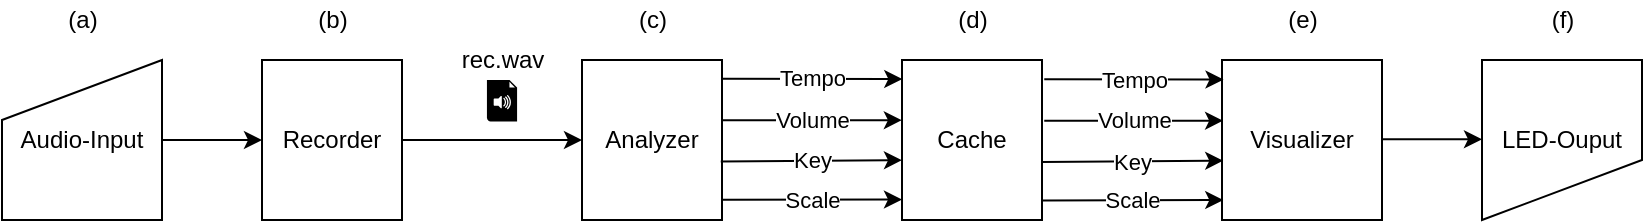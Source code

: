 <mxfile version="18.0.2" type="github">
  <diagram name="Page-1" id="74b105a0-9070-1c63-61bc-23e55f88626e">
    <mxGraphModel dx="1422" dy="777" grid="1" gridSize="10" guides="1" tooltips="1" connect="1" arrows="1" fold="1" page="1" pageScale="1.5" pageWidth="1169" pageHeight="826" background="none" math="0" shadow="0">
      <root>
        <mxCell id="0" style=";html=1;" />
        <mxCell id="1" style=";html=1;" parent="0" />
        <mxCell id="9CzyhBuf1FsdNSluADcy-6" value="Audio-Input" style="shape=manualInput;whiteSpace=wrap;html=1;fillColor=none;" parent="1" vertex="1">
          <mxGeometry x="390" y="210" width="80" height="80" as="geometry" />
        </mxCell>
        <mxCell id="9CzyhBuf1FsdNSluADcy-9" value="" style="shadow=0;dashed=0;html=1;strokeColor=none;fillColor=#000000;labelPosition=center;verticalLabelPosition=bottom;verticalAlign=top;align=center;outlineConnect=0;shape=mxgraph.veeam.audio_file;" parent="1" vertex="1">
          <mxGeometry x="632.47" y="220" width="15.07" height="20.8" as="geometry" />
        </mxCell>
        <mxCell id="9CzyhBuf1FsdNSluADcy-10" value="" style="endArrow=classic;html=1;rounded=0;exitX=1;exitY=0.5;exitDx=0;exitDy=0;entryX=0;entryY=0.5;entryDx=0;entryDy=0;" parent="1" source="9CzyhBuf1FsdNSluADcy-6" target="9CzyhBuf1FsdNSluADcy-12" edge="1">
          <mxGeometry width="50" height="50" relative="1" as="geometry">
            <mxPoint x="880" y="300" as="sourcePoint" />
            <mxPoint x="880" y="220" as="targetPoint" />
          </mxGeometry>
        </mxCell>
        <mxCell id="9CzyhBuf1FsdNSluADcy-11" value="rec.wav" style="text;html=1;align=center;verticalAlign=middle;resizable=0;points=[];autosize=1;strokeColor=none;fillColor=none;" parent="1" vertex="1">
          <mxGeometry x="610" y="200.0" width="60" height="20" as="geometry" />
        </mxCell>
        <mxCell id="9CzyhBuf1FsdNSluADcy-12" value="Recorder" style="rounded=0;whiteSpace=wrap;html=1;fillColor=none;gradientColor=none;" parent="1" vertex="1">
          <mxGeometry x="520" y="210" width="70" height="80" as="geometry" />
        </mxCell>
        <mxCell id="9CzyhBuf1FsdNSluADcy-13" value="" style="endArrow=classic;html=1;rounded=0;exitX=1;exitY=0.5;exitDx=0;exitDy=0;entryX=0;entryY=0.5;entryDx=0;entryDy=0;" parent="1" source="9CzyhBuf1FsdNSluADcy-12" target="9CzyhBuf1FsdNSluADcy-14" edge="1">
          <mxGeometry width="50" height="50" relative="1" as="geometry">
            <mxPoint x="890" y="210.0" as="sourcePoint" />
            <mxPoint x="890" y="250.0" as="targetPoint" />
          </mxGeometry>
        </mxCell>
        <mxCell id="9CzyhBuf1FsdNSluADcy-14" value="Analyzer" style="rounded=0;whiteSpace=wrap;html=1;fillColor=none;gradientColor=none;" parent="1" vertex="1">
          <mxGeometry x="680" y="210" width="70" height="80" as="geometry" />
        </mxCell>
        <mxCell id="9CzyhBuf1FsdNSluADcy-16" value="Cache" style="rounded=0;whiteSpace=wrap;html=1;fillColor=none;gradientColor=none;" parent="1" vertex="1">
          <mxGeometry x="840" y="210" width="70" height="80" as="geometry" />
        </mxCell>
        <mxCell id="9CzyhBuf1FsdNSluADcy-17" value="Volume" style="endArrow=classic;html=1;rounded=0;entryX=-0.001;entryY=0.376;entryDx=0;entryDy=0;exitX=1.007;exitY=0.376;exitDx=0;exitDy=0;exitPerimeter=0;entryPerimeter=0;" parent="1" source="9CzyhBuf1FsdNSluADcy-14" target="9CzyhBuf1FsdNSluADcy-16" edge="1">
          <mxGeometry width="50" height="50" relative="1" as="geometry">
            <mxPoint x="890" y="380.8" as="sourcePoint" />
            <mxPoint x="890" y="410" as="targetPoint" />
          </mxGeometry>
        </mxCell>
        <mxCell id="9CzyhBuf1FsdNSluADcy-18" value="Tempo" style="endArrow=classic;html=1;rounded=0;entryX=0.002;entryY=0.119;entryDx=0;entryDy=0;exitX=1.007;exitY=0.117;exitDx=0;exitDy=0;exitPerimeter=0;entryPerimeter=0;" parent="1" source="9CzyhBuf1FsdNSluADcy-14" target="9CzyhBuf1FsdNSluADcy-16" edge="1">
          <mxGeometry width="50" height="50" relative="1" as="geometry">
            <mxPoint x="863.2" y="440" as="sourcePoint" />
            <mxPoint x="861.6" y="490" as="targetPoint" />
          </mxGeometry>
        </mxCell>
        <mxCell id="9CzyhBuf1FsdNSluADcy-19" value="Key" style="endArrow=classic;html=1;rounded=0;entryX=0;entryY=0.626;entryDx=0;entryDy=0;entryPerimeter=0;exitX=0.991;exitY=0.634;exitDx=0;exitDy=0;exitPerimeter=0;" parent="1" source="9CzyhBuf1FsdNSluADcy-14" target="9CzyhBuf1FsdNSluADcy-16" edge="1">
          <mxGeometry width="50" height="50" relative="1" as="geometry">
            <mxPoint x="920" y="440" as="sourcePoint" />
            <mxPoint x="896.8" y="490" as="targetPoint" />
          </mxGeometry>
        </mxCell>
        <mxCell id="9CzyhBuf1FsdNSluADcy-20" value="Scale" style="endArrow=classic;html=1;rounded=0;exitX=0.996;exitY=0.874;exitDx=0;exitDy=0;exitPerimeter=0;entryX=0;entryY=0.872;entryDx=0;entryDy=0;entryPerimeter=0;" parent="1" source="9CzyhBuf1FsdNSluADcy-14" target="9CzyhBuf1FsdNSluADcy-16" edge="1">
          <mxGeometry width="50" height="50" relative="1" as="geometry">
            <mxPoint x="780" y="300" as="sourcePoint" />
            <mxPoint x="830" y="290" as="targetPoint" />
          </mxGeometry>
        </mxCell>
        <mxCell id="9CzyhBuf1FsdNSluADcy-21" value="Visualizer" style="rounded=0;whiteSpace=wrap;html=1;fillColor=none;gradientColor=none;" parent="1" vertex="1">
          <mxGeometry x="1000" y="210" width="80" height="80" as="geometry" />
        </mxCell>
        <mxCell id="9CzyhBuf1FsdNSluADcy-28" value="LED-Ouput" style="shape=manualInput;whiteSpace=wrap;html=1;fillColor=none;gradientColor=none;rotation=0;labelBorderColor=none;direction=west;" parent="1" vertex="1">
          <mxGeometry x="1130" y="210" width="80" height="80" as="geometry" />
        </mxCell>
        <mxCell id="9CzyhBuf1FsdNSluADcy-31" value="Volume" style="endArrow=classic;html=1;rounded=0;entryX=-0.001;entryY=0.376;entryDx=0;entryDy=0;exitX=1.007;exitY=0.376;exitDx=0;exitDy=0;exitPerimeter=0;entryPerimeter=0;" parent="1" edge="1">
          <mxGeometry width="50" height="50" relative="1" as="geometry">
            <mxPoint x="911.12" y="240.35" as="sourcePoint" />
            <mxPoint x="1000.56" y="240.35" as="targetPoint" />
          </mxGeometry>
        </mxCell>
        <mxCell id="9CzyhBuf1FsdNSluADcy-32" value="Tempo" style="endArrow=classic;html=1;rounded=0;entryX=0.002;entryY=0.119;entryDx=0;entryDy=0;exitX=1.007;exitY=0.117;exitDx=0;exitDy=0;exitPerimeter=0;entryPerimeter=0;" parent="1" edge="1">
          <mxGeometry width="50" height="50" relative="1" as="geometry">
            <mxPoint x="911.12" y="219.63" as="sourcePoint" />
            <mxPoint x="1000.77" y="219.79" as="targetPoint" />
          </mxGeometry>
        </mxCell>
        <mxCell id="9CzyhBuf1FsdNSluADcy-33" value="Key" style="endArrow=classic;html=1;rounded=0;entryX=0;entryY=0.626;entryDx=0;entryDy=0;entryPerimeter=0;exitX=0.991;exitY=0.634;exitDx=0;exitDy=0;exitPerimeter=0;" parent="1" edge="1">
          <mxGeometry width="50" height="50" relative="1" as="geometry">
            <mxPoint x="910.0" y="260.99" as="sourcePoint" />
            <mxPoint x="1000.63" y="260.35" as="targetPoint" />
          </mxGeometry>
        </mxCell>
        <mxCell id="9CzyhBuf1FsdNSluADcy-34" value="Scale" style="endArrow=classic;html=1;rounded=0;exitX=0.996;exitY=0.874;exitDx=0;exitDy=0;exitPerimeter=0;entryX=0;entryY=0.872;entryDx=0;entryDy=0;entryPerimeter=0;" parent="1" edge="1">
          <mxGeometry width="50" height="50" relative="1" as="geometry">
            <mxPoint x="910.35" y="280.19" as="sourcePoint" />
            <mxPoint x="1000.63" y="280.03" as="targetPoint" />
          </mxGeometry>
        </mxCell>
        <mxCell id="9CzyhBuf1FsdNSluADcy-36" value="" style="endArrow=classic;html=1;rounded=0;exitX=1;exitY=0.5;exitDx=0;exitDy=0;entryX=0;entryY=0.5;entryDx=0;entryDy=0;" parent="1" edge="1">
          <mxGeometry width="50" height="50" relative="1" as="geometry">
            <mxPoint x="1080.0" y="249.66" as="sourcePoint" />
            <mxPoint x="1130.0" y="249.66" as="targetPoint" />
          </mxGeometry>
        </mxCell>
        <mxCell id="9CzyhBuf1FsdNSluADcy-37" value="(c)" style="text;html=1;align=center;verticalAlign=middle;resizable=0;points=[];autosize=1;strokeColor=none;fillColor=none;" parent="1" vertex="1">
          <mxGeometry x="700" y="180" width="30" height="20" as="geometry" />
        </mxCell>
        <mxCell id="9CzyhBuf1FsdNSluADcy-38" value="(b)" style="text;html=1;align=center;verticalAlign=middle;resizable=0;points=[];autosize=1;strokeColor=none;fillColor=none;" parent="1" vertex="1">
          <mxGeometry x="540" y="180" width="30" height="20" as="geometry" />
        </mxCell>
        <mxCell id="9CzyhBuf1FsdNSluADcy-39" value="(d)" style="text;html=1;align=center;verticalAlign=middle;resizable=0;points=[];autosize=1;strokeColor=none;fillColor=none;" parent="1" vertex="1">
          <mxGeometry x="860" y="180" width="30" height="20" as="geometry" />
        </mxCell>
        <mxCell id="9CzyhBuf1FsdNSluADcy-40" value="(e)" style="text;html=1;align=center;verticalAlign=middle;resizable=0;points=[];autosize=1;strokeColor=none;fillColor=none;" parent="1" vertex="1">
          <mxGeometry x="1025" y="180" width="30" height="20" as="geometry" />
        </mxCell>
        <mxCell id="C0UD-SawLeaSJpjZ_oh5-1" value="(a)" style="text;html=1;align=center;verticalAlign=middle;resizable=0;points=[];autosize=1;strokeColor=none;fillColor=none;" vertex="1" parent="1">
          <mxGeometry x="415" y="180" width="30" height="20" as="geometry" />
        </mxCell>
        <mxCell id="C0UD-SawLeaSJpjZ_oh5-3" value="(f)" style="text;html=1;align=center;verticalAlign=middle;resizable=0;points=[];autosize=1;strokeColor=none;fillColor=none;" vertex="1" parent="1">
          <mxGeometry x="1155" y="180" width="30" height="20" as="geometry" />
        </mxCell>
      </root>
    </mxGraphModel>
  </diagram>
</mxfile>
